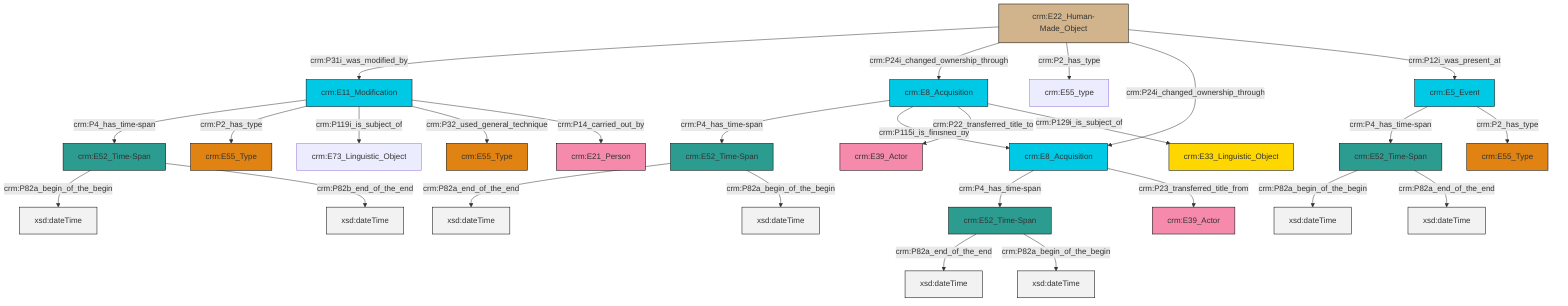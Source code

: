 graph TD
classDef Literal fill:#f2f2f2,stroke:#000000;
classDef CRM_Entity fill:#FFFFFF,stroke:#000000;
classDef Temporal_Entity fill:#00C9E6, stroke:#000000;
classDef Type fill:#E18312, stroke:#000000;
classDef Time-Span fill:#2C9C91, stroke:#000000;
classDef Appellation fill:#FFEB7F, stroke:#000000;
classDef Place fill:#008836, stroke:#000000;
classDef Persistent_Item fill:#B266B2, stroke:#000000;
classDef Conceptual_Object fill:#FFD700, stroke:#000000;
classDef Physical_Thing fill:#D2B48C, stroke:#000000;
classDef Actor fill:#f58aad, stroke:#000000;
classDef PC_Classes fill:#4ce600, stroke:#000000;
classDef Multi fill:#cccccc,stroke:#000000;

4["crm:E52_Time-Span"]:::Time-Span -->|crm:P82a_end_of_the_end| 5[xsd:dateTime]:::Literal
6["crm:E11_Modification"]:::Temporal_Entity -->|crm:P4_has_time-span| 7["crm:E52_Time-Span"]:::Time-Span
6["crm:E11_Modification"]:::Temporal_Entity -->|crm:P2_has_type| 8["crm:E55_Type"]:::Type
6["crm:E11_Modification"]:::Temporal_Entity -->|crm:P119i_is_subject_of| 9["crm:E73_Linguistic_Object"]:::Default
7["crm:E52_Time-Span"]:::Time-Span -->|crm:P82a_begin_of_the_begin| 12[xsd:dateTime]:::Literal
13["crm:E52_Time-Span"]:::Time-Span -->|crm:P82a_end_of_the_end| 14[xsd:dateTime]:::Literal
2["crm:E5_Event"]:::Temporal_Entity -->|crm:P4_has_time-span| 17["crm:E52_Time-Span"]:::Time-Span
22["crm:E8_Acquisition"]:::Temporal_Entity -->|crm:P4_has_time-span| 4["crm:E52_Time-Span"]:::Time-Span
6["crm:E11_Modification"]:::Temporal_Entity -->|crm:P32_used_general_technique| 0["crm:E55_Type"]:::Type
17["crm:E52_Time-Span"]:::Time-Span -->|crm:P82a_begin_of_the_begin| 28[xsd:dateTime]:::Literal
10["crm:E22_Human-Made_Object"]:::Physical_Thing -->|crm:P31i_was_modified_by| 6["crm:E11_Modification"]:::Temporal_Entity
10["crm:E22_Human-Made_Object"]:::Physical_Thing -->|crm:P24i_changed_ownership_through| 30["crm:E8_Acquisition"]:::Temporal_Entity
7["crm:E52_Time-Span"]:::Time-Span -->|crm:P82b_end_of_the_end| 32[xsd:dateTime]:::Literal
30["crm:E8_Acquisition"]:::Temporal_Entity -->|crm:P4_has_time-span| 13["crm:E52_Time-Span"]:::Time-Span
17["crm:E52_Time-Span"]:::Time-Span -->|crm:P82a_end_of_the_end| 35[xsd:dateTime]:::Literal
4["crm:E52_Time-Span"]:::Time-Span -->|crm:P82a_begin_of_the_begin| 36[xsd:dateTime]:::Literal
2["crm:E5_Event"]:::Temporal_Entity -->|crm:P2_has_type| 15["crm:E55_Type"]:::Type
10["crm:E22_Human-Made_Object"]:::Physical_Thing -->|crm:P2_has_type| 18["crm:E55_type"]:::Default
6["crm:E11_Modification"]:::Temporal_Entity -->|crm:P14_carried_out_by| 33["crm:E21_Person"]:::Actor
30["crm:E8_Acquisition"]:::Temporal_Entity -->|crm:P115i_is_finished_by| 22["crm:E8_Acquisition"]:::Temporal_Entity
30["crm:E8_Acquisition"]:::Temporal_Entity -->|crm:P22_transferred_title_to| 39["crm:E39_Actor"]:::Actor
30["crm:E8_Acquisition"]:::Temporal_Entity -->|crm:P129i_is_subject_of| 20["crm:E33_Linguistic_Object"]:::Conceptual_Object
22["crm:E8_Acquisition"]:::Temporal_Entity -->|crm:P23_transferred_title_from| 26["crm:E39_Actor"]:::Actor
10["crm:E22_Human-Made_Object"]:::Physical_Thing -->|crm:P24i_changed_ownership_through| 22["crm:E8_Acquisition"]:::Temporal_Entity
13["crm:E52_Time-Span"]:::Time-Span -->|crm:P82a_begin_of_the_begin| 42[xsd:dateTime]:::Literal
10["crm:E22_Human-Made_Object"]:::Physical_Thing -->|crm:P12i_was_present_at| 2["crm:E5_Event"]:::Temporal_Entity